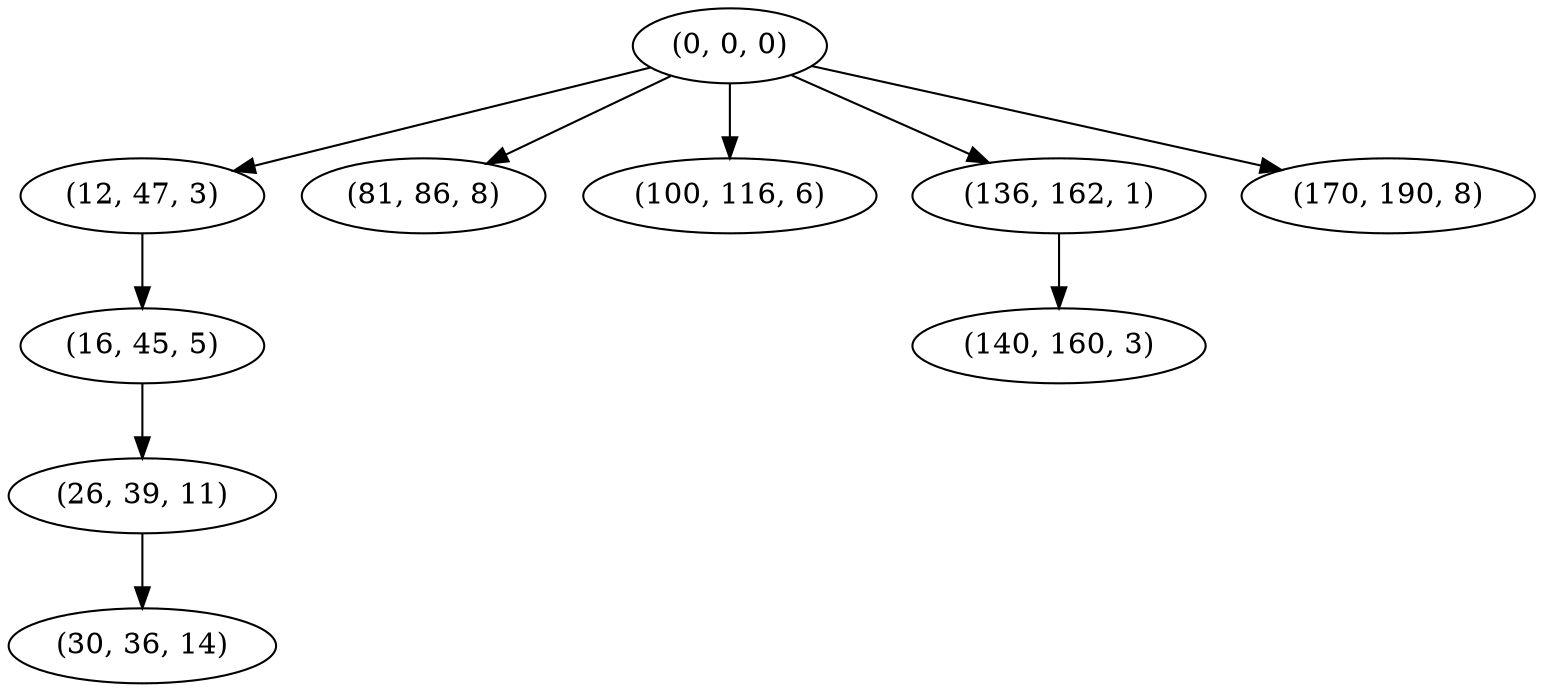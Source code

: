 digraph tree {
    "(0, 0, 0)";
    "(12, 47, 3)";
    "(16, 45, 5)";
    "(26, 39, 11)";
    "(30, 36, 14)";
    "(81, 86, 8)";
    "(100, 116, 6)";
    "(136, 162, 1)";
    "(140, 160, 3)";
    "(170, 190, 8)";
    "(0, 0, 0)" -> "(12, 47, 3)";
    "(0, 0, 0)" -> "(81, 86, 8)";
    "(0, 0, 0)" -> "(100, 116, 6)";
    "(0, 0, 0)" -> "(136, 162, 1)";
    "(0, 0, 0)" -> "(170, 190, 8)";
    "(12, 47, 3)" -> "(16, 45, 5)";
    "(16, 45, 5)" -> "(26, 39, 11)";
    "(26, 39, 11)" -> "(30, 36, 14)";
    "(136, 162, 1)" -> "(140, 160, 3)";
}
